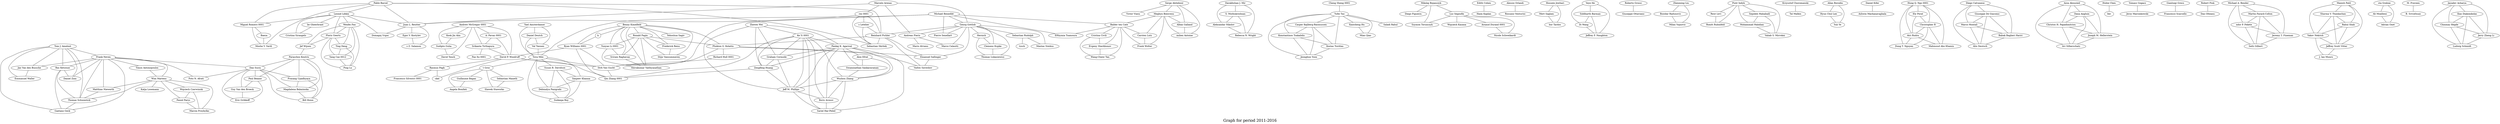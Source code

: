 /*****
Graph for period 2011-2016
*****/

graph G {
  graph [splines=true overlap=false]
  node  [shape=ellipse, width=0.3, height=0.3]
  0 [label="Tom J. Ameloot"];
  1 [label="Frank Neven"];
  2 [label="Jan Van den Bussche"];
  3 [label="Marcelo Arenas"];
  4 [label="rez 0001"];
  5 [label="Pablo Barcel"];
  6 [label="Leonid Libkin"];
  7 [label="Juan L. Reutter"];
  8 [label="Darakhshan J. Mir"];
  9 [label="S. Muthukrishnan"];
  10 [label="Aleksandar Nikolov"];
  11 [label="Rebecca N. Wright"];
  12 [label="Cheng Sheng 0001"];
  13 [label="Yufei Tao"];
  14 [label="Serge Abiteboul"];
  15 [label="Meghyn Bienvenu"];
  16 [label="Alban Galland"];
  17 [label="milien Antoine"];
  18 [label="Benny Kimelfeld"];
  19 [label="k"];
  20 [label="Ryan Williams 0001"];
  21 [label="Timos Antonopoulos"];
  22 [label="Wim Martens"];
  23 [label="Ronald Fagin"];
  24 [label="Yunyao Li 0001"];
  25 [label="Sriram Raghavan"];
  26 [label="Shivakumar Vaithyanathan"];
  27 [label="Wenfei Fan"];
  28 [label="Floris Geerts"];
  29 [label="Jef Wijsen"];
  30 [label="Mikolaj Bojanczyk"];
  31 [label="Diego Figueira"];
  32 [label="Edith Cohen"];
  33 [label="Haim Kaplan"];
  34 [label="Yael Amsterdamer"];
  35 [label="Daniel Deutch"];
  36 [label="Val Tannen"];
  37 [label="Alessio Orlandi"];
  38 [label="Rossano Venturini"];
  39 [label="Michael Benedikt"];
  40 [label="Georg Gottlob"];
  41 [label="Pierre Senellart"];
  42 [label="Tova Milo"];
  43 [label="Paraschos Koutris"];
  44 [label="Dan Suciu"];
  45 [label="Hossein Jowhari"];
  46 [label="Mert Saglam"];
  47 [label="bor Tardos"];
  48 [label="Zhewei Wei"];
  49 [label="Ke Yi 0001"];
  50 [label="Yehoshua Sagiv"];
  51 [label="Susan B. Davidson"];
  52 [label="Sanjeev Khanna"];
  53 [label="Debmalya Panigrahi"];
  54 [label="Sudeepa Roy"];
  55 [label="Yeye He"];
  56 [label="Siddharth Barman"];
  57 [label="Di Wang"];
  58 [label="Jeffrey F. Naughton"];
  59 [label="Roberto Grossi"];
  60 [label="Giuseppe Ottaviano"];
  61 [label="Andrew McGregor 0001"];
  62 [label="A. Pavan 0001"];
  63 [label="Srikanta Tirthapura"];
  64 [label="David P. Woodruff"];
  65 [label="Kook Jin Ahn"];
  66 [label="Sudipto Guha"];
  67 [label="Pan Xu 0001"];
  68 [label="s Letelier"];
  69 [label="Reinhard Pichler"];
  70 [label="Sebastian Skritek"];
  71 [label="Zhenming Liu"];
  72 [label="Bozidar Radunovic"];
  73 [label="Milan Vojnovic"];
  74 [label="Phokion G. Kolaitis"];
  75 [label="Richard Hull 0001"];
  76 [label="Dirk Van Gucht"];
  77 [label="Miguel Romero 0001"];
  78 [label="Piotr Indyk"];
  79 [label="Reut Levi"];
  80 [label="Ronitt Rubinfeld"];
  81 [label="Pankaj K. Agarwal"];
  82 [label="Alon Efrat"];
  83 [label="Swaminathan Sankararaman"];
  84 [label="Wuzhou Zhang"];
  85 [label="Graham Cormode"];
  86 [label="Zengfeng Huang"];
  87 [label="Jeff M. Phillips"];
  88 [label="Krzysztof Choromanski"];
  89 [label="Tal Malkin"];
  90 [label="Egor V. Kostylev"];
  91 [label="s Z. Salamon"];
  92 [label="t Groz"];
  93 [label="Sebastian Maneth"];
  94 [label="Slawek Staworko"];
  95 [label="Allan Borodin"];
  96 [label="Hyun Chul Lee"];
  97 [label="Yuli Ye"];
  98 [label="Daniel Kifer"];
  99 [label="Ashwin Machanavajjhala"];
  100 [label="Qin Zhang 0001"];
  101 [label="Prasang Upadhyaya"];
  102 [label="Magdalena Balazinska"];
  103 [label="Bill Howe"];
  104 [label="Katja Losemann"];
  105 [label="Hung Q. Ngo 0001"];
  106 [label="Ely Porat"];
  107 [label="Christopher R"];
  108 [label="Atri Rudra"];
  109 [label="Ting Deng"];
  110 [label="Sebastian Rudolph"];
  111 [label="tzsch"];
  112 [label=" Hernich"];
  113 [label="Clemens Kupke"];
  114 [label="Thomas Lukasiewicz"];
  115 [label="Boris Aronov"];
  116 [label="Sariel Har-Peled"];
  117 [label="Frederick Reiss"];
  118 [label="Stijn Vansummeren"];
  119 [label="Luc Segoufin"];
  120 [label="Szymon Torunczyk"];
  121 [label="Wojciech Kazana"];
  122 [label="Domagoj Vrgoc"];
  123 [label="lie Gheerbrant"];
  124 [label="Cristina Sirangelo"];
  125 [label="Guillaume Bagan"];
  126 [label="Angela Bonifati"];
  127 [label="Diego Calvanese"];
  128 [label="Giuseppe De Giacomo"];
  129 [label="Marco Montali"];
  130 [label="Babak Bagheri Hariri"];
  131 [label="Alin Deutsch"];
  132 [label="Victor Vianu"];
  133 [label="Azza Abouzied"];
  134 [label="Dana Angluin"];
  135 [label="Christos H. Papadimitriou"];
  136 [label="Joseph M. Hellerstein"];
  137 [label="Avi Silberschatz"];
  138 [label="Paul Beame"];
  139 [label=" Baeza"];
  140 [label="Moshe Y. Vardi"];
  141 [label="Casper Kejlberg-Rasmussen"];
  142 [label="Konstantinos Tsakalidis"];
  143 [label="Kostas Tsichlas"];
  144 [label="Jeonghun Yoon"];
  145 [label="Emmanuel Waller"];
  146 [label="Hubie Chen"];
  147 [label="ller"];
  148 [label="Tomasz Gogacz"];
  149 [label="Jerzy Marcinkowski"];
  150 [label="Balder ten Cate"];
  151 [label="Carsten Lutz"];
  152 [label="Frank Wolter"];
  153 [label="Bas Ketsman"];
  154 [label="Daniel Zinn"];
  155 [label="Gianluigi Greco"];
  156 [label="Francesco Scarcello"];
  157 [label="Emanuel Sallinger"];
  158 [label="Vadim Savenkov"];
  159 [label="Mantas Simkus"];
  160 [label="Andreas Pieris"];
  161 [label="Rasmus Pagh"];
  162 [label="Francesco Silvestri 0001"];
  163 [label="ckel"];
  164 [label="Xiaocheng Hu"];
  165 [label="Miao Qiao"];
  166 [label="Dung T. Nguyen"];
  167 [label="Robert Fink"];
  168 [label="Dan Olteanu"];
  169 [label="Arnaud Durand 0001"];
  170 [label="Nicole Schweikardt"];
  171 [label="Sepideh Mahabadi"];
  172 [label="Mohammad Mahdian"];
  173 [label="Vahab S. Mirrokni"];
  174 [label="Michael A. Bender"];
  175 [label="Martin Farach-Colton"];
  176 [label="ndor P. Fekete"];
  177 [label="Jeremy T. Fineman"];
  178 [label="Seth Gilbert"];
  179 [label="Efthymia Tsamoura"];
  180 [label="Manish Patil"];
  181 [label="Sharma V. Thankachan"];
  182 [label="Rahul Shah"];
  183 [label="Yakov Nekrich"];
  184 [label="Jeffrey Scott Vitter"];
  185 [label="Saladi Rahul"];
  186 [label="Matthias Niewerth"];
  187 [label="Thomas Schwentick"];
  188 [label="Wojciech Czerwinski"];
  189 [label="Pawel Parys"];
  190 [label="Marcin Przybylko"];
  191 [label="Foto N. Afrati"];
  192 [label="Gaetano Geck"];
  193 [label="Marco Calautti"];
  194 [label="Mario Alviano"];
  195 [label="sta Grahne"];
  196 [label="Ali Moallemi"];
  197 [label="Adrian Onet"];
  198 [label="Guy Van den Broeck"];
  199 [label="Eric Gribkoff"];
  200 [label="M. Praveen"];
  201 [label="B. Srivathsan"];
  202 [label="Jayadev Acharya"];
  203 [label="Ilias Diakonikolas"];
  204 [label="Chinmay Hegde"];
  205 [label="Jerry Zheng Li"];
  206 [label="Ludwig Schmidt"];
  207 [label="David Tench"];
  208 [label="Yang Cao 0012"];
  209 [label="Ping Lu"];
  210 [label="Cristina Civili"];
  211 [label="Evgeny Sherkhonov"];
  212 [label="Wang-Chiew Tan"];
  213 [label="J. Ian Munro"];
  214 [label="Mahmoud Abo Khamis"];
  0 -- 1;
  0 -- 2;
  0 -- 145;
  0 -- 153;
  0 -- 154;
  0 -- 187;
  0 -- 192;
  1 -- 2;
  1 -- 21;
  1 -- 22;
  1 -- 44;
  1 -- 153;
  1 -- 154;
  1 -- 186;
  1 -- 187;
  1 -- 191;
  1 -- 192;
  2 -- 145;
  3 -- 4;
  3 -- 7;
  3 -- 40;
  3 -- 160;
  4 -- 7;
  4 -- 68;
  4 -- 69;
  4 -- 70;
  5 -- 6;
  5 -- 7;
  5 -- 69;
  5 -- 70;
  5 -- 77;
  5 -- 140;
  6 -- 7;
  6 -- 27;
  6 -- 28;
  6 -- 77;
  6 -- 122;
  6 -- 123;
  6 -- 124;
  7 -- 90;
  7 -- 91;
  7 -- 122;
  8 -- 9;
  8 -- 10;
  8 -- 11;
  9 -- 10;
  9 -- 11;
  10 -- 11;
  12 -- 13;
  13 -- 141;
  13 -- 142;
  13 -- 143;
  13 -- 144;
  13 -- 164;
  13 -- 165;
  13 -- 185;
  14 -- 15;
  14 -- 16;
  14 -- 17;
  14 -- 132;
  15 -- 16;
  15 -- 17;
  15 -- 150;
  15 -- 151;
  15 -- 152;
  16 -- 17;
  18 -- 19;
  18 -- 20;
  18 -- 23;
  18 -- 24;
  18 -- 25;
  18 -- 26;
  18 -- 50;
  18 -- 74;
  18 -- 117;
  18 -- 118;
  19 -- 20;
  20 -- 64;
  20 -- 76;
  20 -- 100;
  21 -- 22;
  22 -- 104;
  22 -- 186;
  22 -- 187;
  22 -- 188;
  22 -- 189;
  22 -- 190;
  23 -- 24;
  23 -- 25;
  23 -- 26;
  23 -- 74;
  23 -- 117;
  23 -- 118;
  24 -- 25;
  24 -- 26;
  25 -- 26;
  27 -- 28;
  27 -- 29;
  27 -- 109;
  27 -- 208;
  27 -- 209;
  28 -- 29;
  28 -- 109;
  28 -- 208;
  28 -- 209;
  29 -- 43;
  30 -- 31;
  30 -- 119;
  30 -- 120;
  32 -- 33;
  34 -- 35;
  34 -- 36;
  34 -- 42;
  35 -- 36;
  35 -- 42;
  36 -- 42;
  37 -- 38;
  39 -- 40;
  39 -- 41;
  39 -- 42;
  39 -- 76;
  39 -- 150;
  39 -- 179;
  40 -- 41;
  40 -- 69;
  40 -- 110;
  40 -- 112;
  40 -- 113;
  40 -- 114;
  40 -- 157;
  40 -- 159;
  40 -- 160;
  40 -- 193;
  42 -- 51;
  42 -- 52;
  42 -- 53;
  42 -- 54;
  42 -- 76;
  42 -- 92;
  43 -- 44;
  43 -- 101;
  43 -- 102;
  43 -- 103;
  43 -- 138;
  44 -- 101;
  44 -- 102;
  44 -- 103;
  44 -- 138;
  44 -- 191;
  44 -- 198;
  44 -- 199;
  45 -- 46;
  45 -- 47;
  46 -- 47;
  48 -- 49;
  48 -- 81;
  48 -- 85;
  48 -- 86;
  48 -- 87;
  49 -- 81;
  49 -- 84;
  49 -- 85;
  49 -- 86;
  49 -- 87;
  49 -- 100;
  49 -- 115;
  49 -- 116;
  51 -- 52;
  51 -- 53;
  51 -- 54;
  52 -- 53;
  52 -- 54;
  53 -- 54;
  55 -- 56;
  55 -- 57;
  55 -- 58;
  56 -- 57;
  56 -- 58;
  57 -- 58;
  59 -- 60;
  61 -- 62;
  61 -- 63;
  61 -- 64;
  61 -- 65;
  61 -- 66;
  61 -- 207;
  62 -- 63;
  62 -- 64;
  63 -- 64;
  63 -- 67;
  64 -- 76;
  64 -- 100;
  64 -- 161;
  64 -- 163;
  65 -- 66;
  66 -- 207;
  68 -- 69;
  68 -- 70;
  69 -- 70;
  69 -- 74;
  69 -- 157;
  69 -- 158;
  71 -- 72;
  71 -- 73;
  72 -- 73;
  74 -- 75;
  74 -- 76;
  74 -- 157;
  74 -- 158;
  75 -- 76;
  76 -- 100;
  77 -- 139;
  77 -- 140;
  78 -- 79;
  78 -- 80;
  78 -- 171;
  78 -- 172;
  78 -- 173;
  79 -- 80;
  81 -- 82;
  81 -- 83;
  81 -- 84;
  81 -- 85;
  81 -- 86;
  81 -- 87;
  81 -- 115;
  81 -- 116;
  82 -- 83;
  82 -- 84;
  83 -- 84;
  84 -- 87;
  84 -- 115;
  84 -- 116;
  85 -- 86;
  85 -- 87;
  86 -- 87;
  86 -- 100;
  87 -- 115;
  87 -- 116;
  88 -- 89;
  90 -- 91;
  92 -- 93;
  92 -- 94;
  92 -- 125;
  92 -- 126;
  93 -- 94;
  95 -- 96;
  95 -- 97;
  96 -- 97;
  98 -- 99;
  101 -- 102;
  101 -- 103;
  102 -- 103;
  105 -- 106;
  105 -- 107;
  105 -- 108;
  105 -- 166;
  105 -- 214;
  106 -- 107;
  106 -- 108;
  107 -- 108;
  107 -- 166;
  107 -- 214;
  108 -- 166;
  108 -- 214;
  109 -- 208;
  109 -- 209;
  110 -- 111;
  110 -- 159;
  112 -- 113;
  112 -- 114;
  113 -- 114;
  115 -- 116;
  117 -- 118;
  119 -- 120;
  119 -- 121;
  119 -- 169;
  119 -- 170;
  123 -- 124;
  125 -- 126;
  127 -- 128;
  127 -- 129;
  127 -- 130;
  127 -- 131;
  128 -- 129;
  128 -- 130;
  128 -- 131;
  129 -- 130;
  129 -- 131;
  130 -- 131;
  133 -- 134;
  133 -- 135;
  133 -- 136;
  133 -- 137;
  134 -- 135;
  134 -- 136;
  134 -- 137;
  135 -- 136;
  135 -- 137;
  136 -- 137;
  138 -- 198;
  138 -- 199;
  139 -- 140;
  141 -- 142;
  141 -- 143;
  141 -- 144;
  142 -- 143;
  142 -- 144;
  143 -- 144;
  146 -- 147;
  148 -- 149;
  150 -- 151;
  150 -- 152;
  150 -- 179;
  150 -- 210;
  150 -- 211;
  150 -- 212;
  151 -- 152;
  153 -- 154;
  153 -- 187;
  153 -- 192;
  155 -- 156;
  157 -- 158;
  160 -- 193;
  160 -- 194;
  161 -- 162;
  161 -- 163;
  164 -- 165;
  167 -- 168;
  169 -- 170;
  171 -- 172;
  171 -- 173;
  172 -- 173;
  174 -- 175;
  174 -- 176;
  174 -- 177;
  174 -- 178;
  175 -- 176;
  175 -- 177;
  175 -- 178;
  176 -- 177;
  176 -- 178;
  177 -- 178;
  180 -- 181;
  180 -- 182;
  180 -- 183;
  180 -- 184;
  181 -- 182;
  181 -- 183;
  181 -- 184;
  182 -- 183;
  182 -- 184;
  183 -- 184;
  183 -- 213;
  184 -- 213;
  186 -- 187;
  187 -- 192;
  188 -- 189;
  188 -- 190;
  189 -- 190;
  195 -- 196;
  195 -- 197;
  196 -- 197;
  198 -- 199;
  200 -- 201;
  202 -- 203;
  202 -- 204;
  202 -- 205;
  202 -- 206;
  203 -- 204;
  203 -- 205;
  203 -- 206;
  204 -- 205;
  204 -- 206;
  205 -- 206;
  208 -- 209;
  210 -- 211;
  210 -- 212;
  211 -- 212;
  label = "\nGraph for period 2011-2016\n";  fontsize=24;
}
